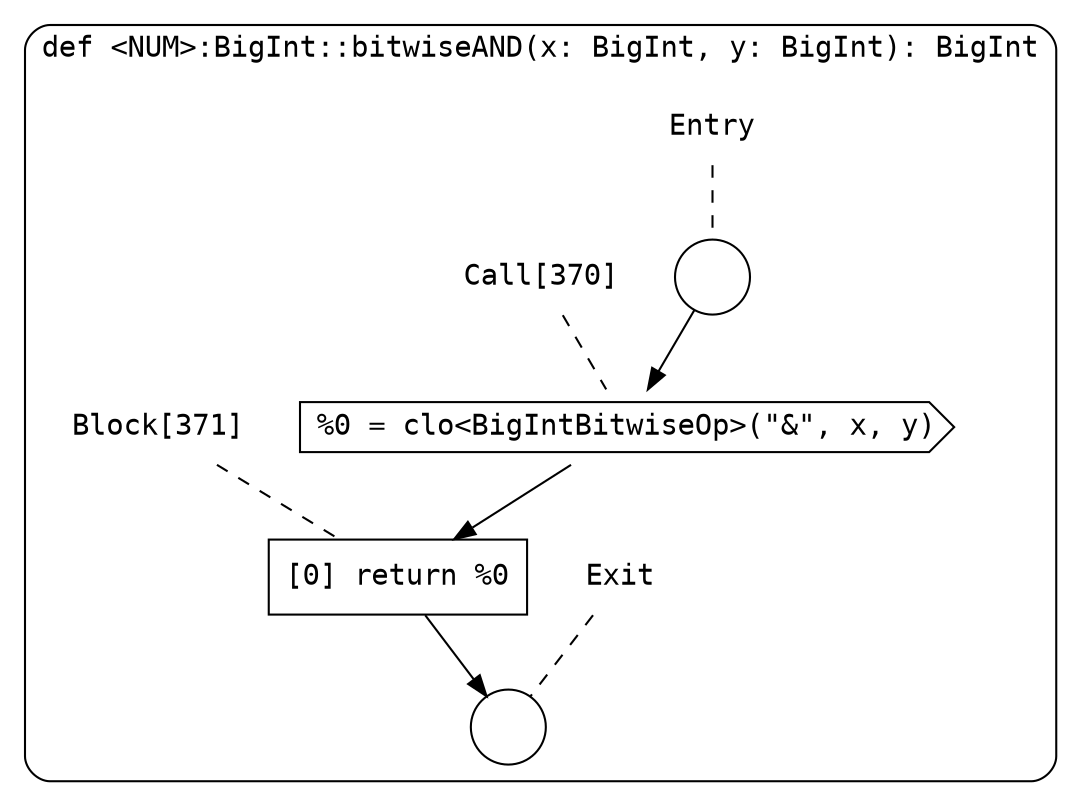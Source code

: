 digraph {
  graph [fontname = "Consolas"]
  node [fontname = "Consolas"]
  edge [fontname = "Consolas"]
  subgraph cluster51 {
    label = "def <NUM>:BigInt::bitwiseAND(x: BigInt, y: BigInt): BigInt"
    style = rounded
    cluster51_entry_name [shape=none, label=<<font color="black">Entry</font>>]
    cluster51_entry_name -> cluster51_entry [arrowhead=none, color="black", style=dashed]
    cluster51_entry [shape=circle label=" " color="black" fillcolor="white" style=filled]
    cluster51_entry -> node370 [color="black"]
    cluster51_exit_name [shape=none, label=<<font color="black">Exit</font>>]
    cluster51_exit_name -> cluster51_exit [arrowhead=none, color="black", style=dashed]
    cluster51_exit [shape=circle label=" " color="black" fillcolor="white" style=filled]
    node370_name [shape=none, label=<<font color="black">Call[370]</font>>]
    node370_name -> node370 [arrowhead=none, color="black", style=dashed]
    node370 [shape=cds, label=<<font color="black">%0 = clo&lt;BigIntBitwiseOp&gt;(&quot;&amp;&quot;, x, y)</font>> color="black" fillcolor="white", style=filled]
    node370 -> node371 [color="black"]
    node371_name [shape=none, label=<<font color="black">Block[371]</font>>]
    node371_name -> node371 [arrowhead=none, color="black", style=dashed]
    node371 [shape=box, label=<<font color="black">[0] return %0<BR ALIGN="LEFT"/></font>> color="black" fillcolor="white", style=filled]
    node371 -> cluster51_exit [color="black"]
  }
}
